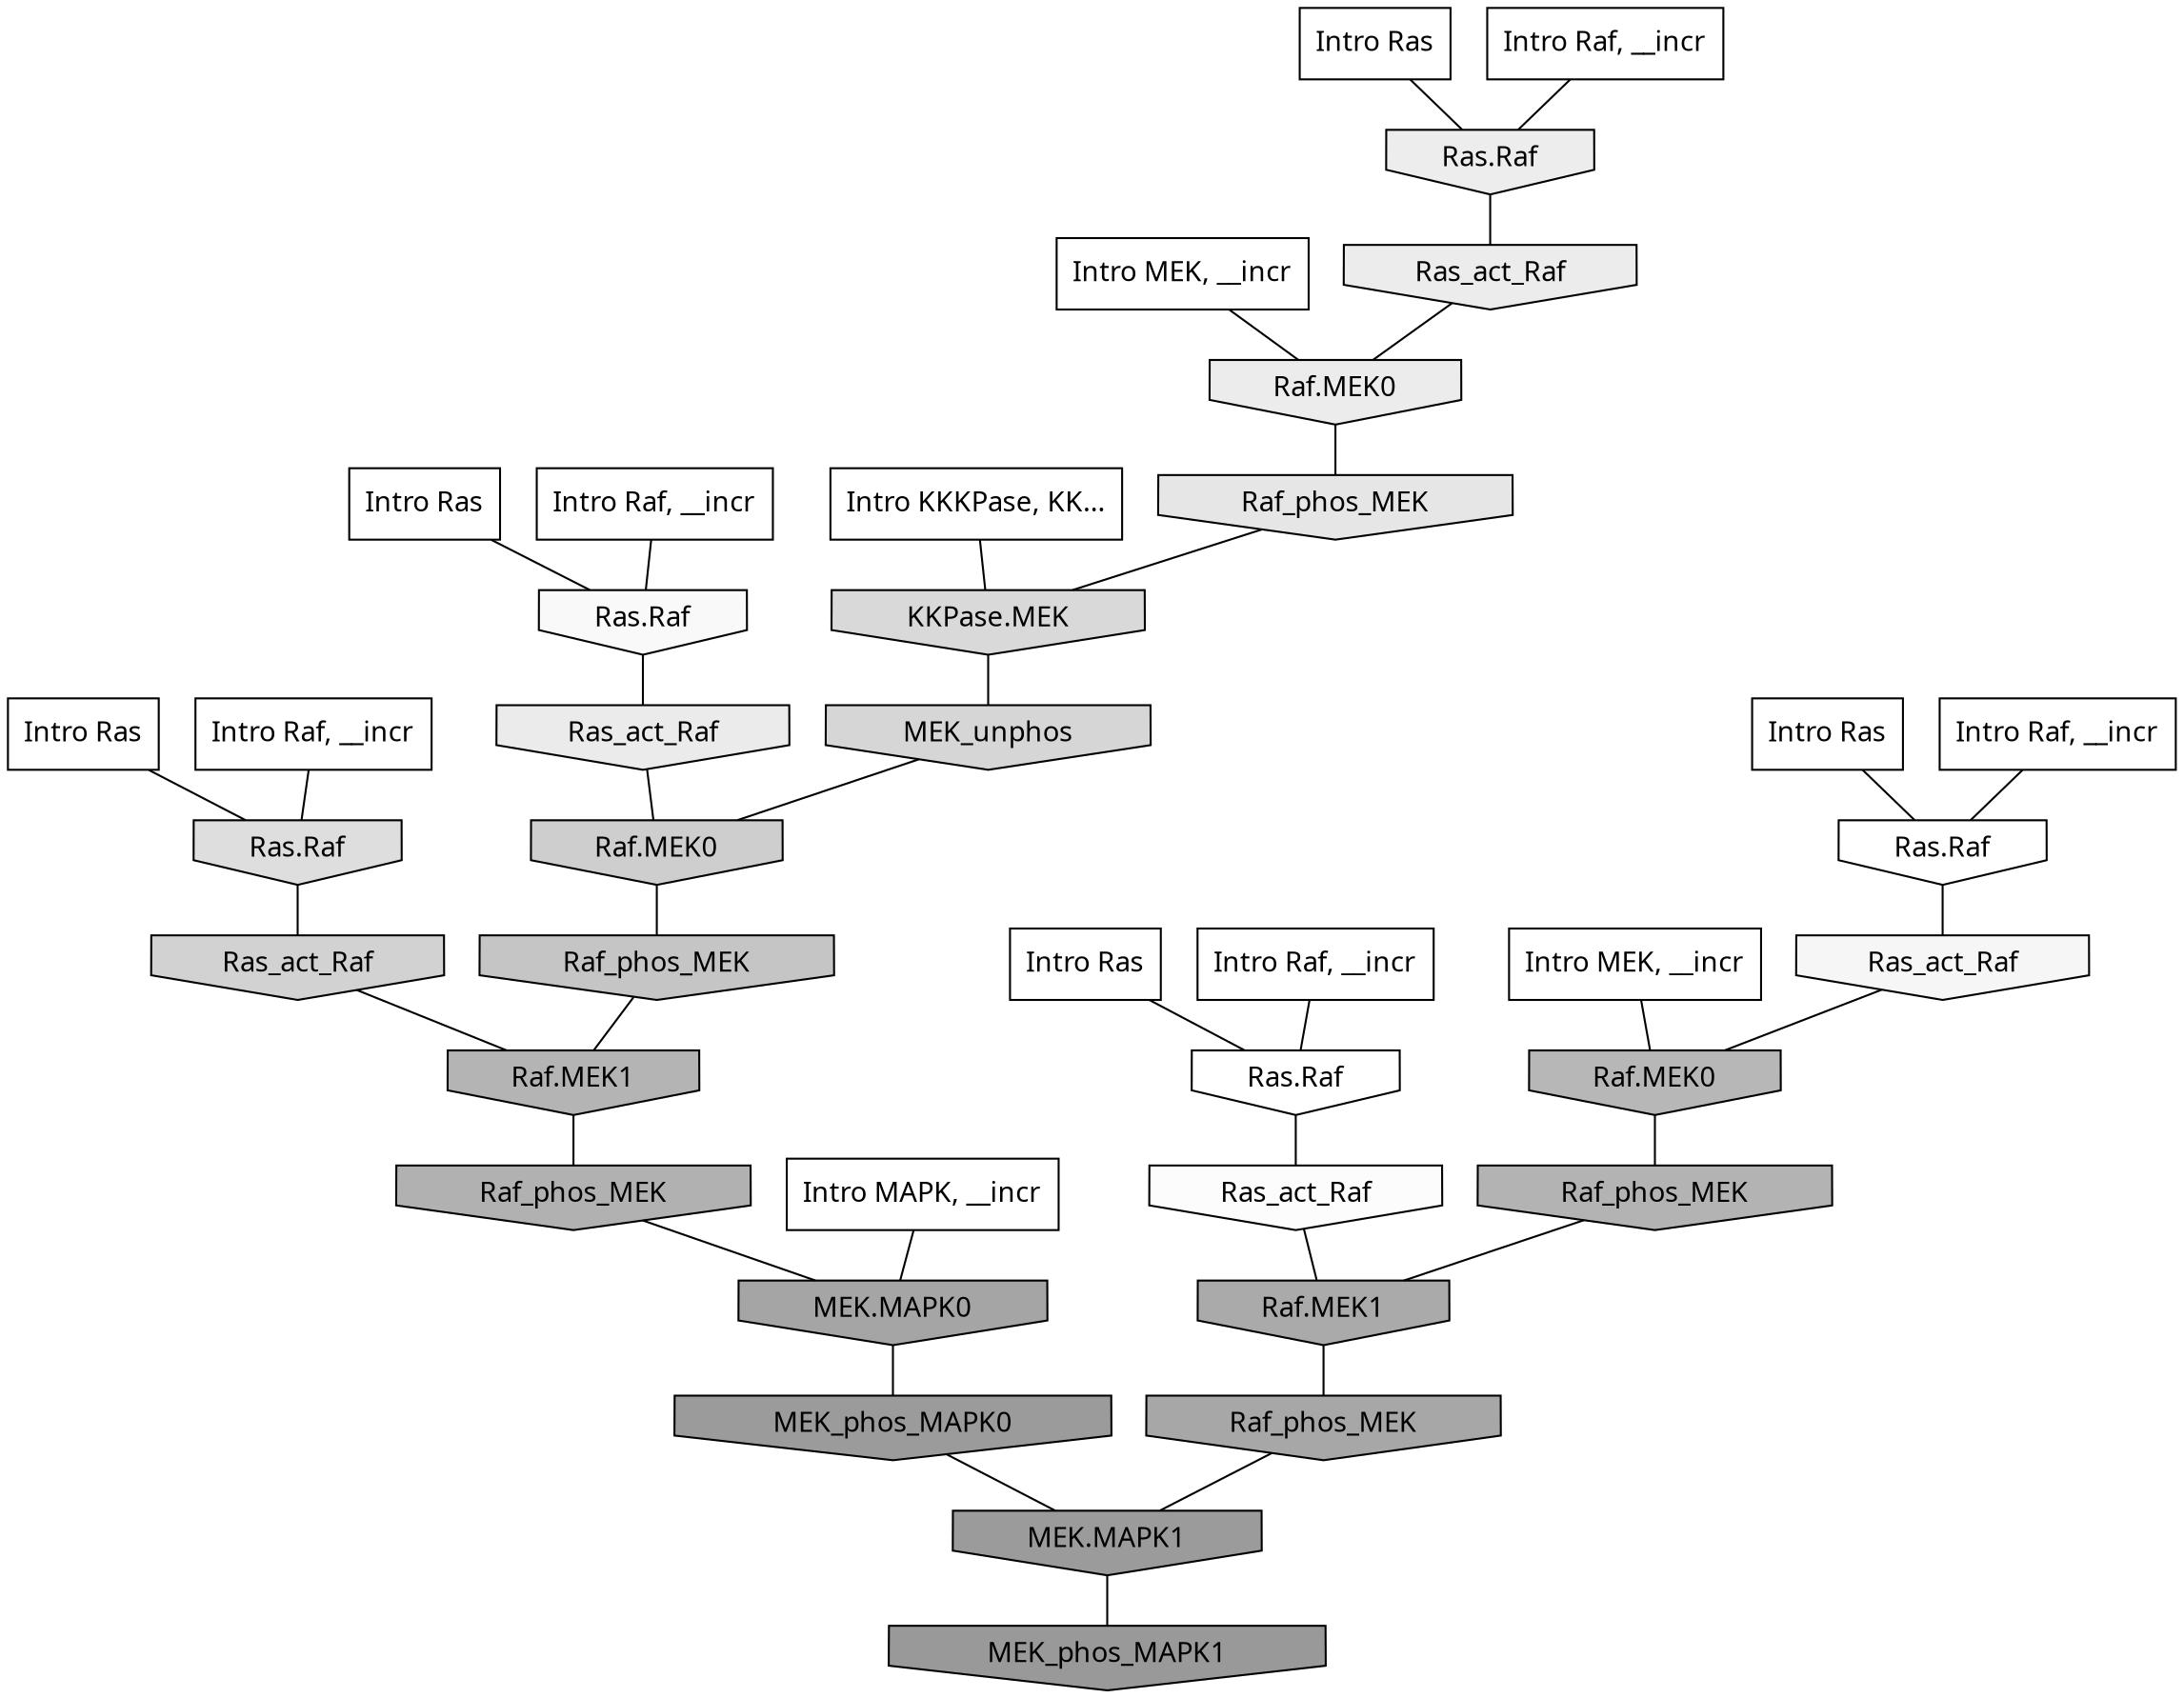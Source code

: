 digraph G{
  rankdir="TB";
  ranksep=0.30;
  node [fontname="CMU Serif"];
  edge [fontname="CMU Serif"];
  
  4 [label="Intro Ras", shape=rectangle, style=filled, fillcolor="0.000 0.000 1.000"]
  
  21 [label="Intro Ras", shape=rectangle, style=filled, fillcolor="0.000 0.000 1.000"]
  
  30 [label="Intro Ras", shape=rectangle, style=filled, fillcolor="0.000 0.000 1.000"]
  
  64 [label="Intro Ras", shape=rectangle, style=filled, fillcolor="0.000 0.000 1.000"]
  
  96 [label="Intro Ras", shape=rectangle, style=filled, fillcolor="0.000 0.000 1.000"]
  
  290 [label="Intro Raf, __incr", shape=rectangle, style=filled, fillcolor="0.000 0.000 1.000"]
  
  476 [label="Intro Raf, __incr", shape=rectangle, style=filled, fillcolor="0.000 0.000 1.000"]
  
  976 [label="Intro Raf, __incr", shape=rectangle, style=filled, fillcolor="0.000 0.000 1.000"]
  
  996 [label="Intro Raf, __incr", shape=rectangle, style=filled, fillcolor="0.000 0.000 1.000"]
  
  1049 [label="Intro Raf, __incr", shape=rectangle, style=filled, fillcolor="0.000 0.000 1.000"]
  
  1129 [label="Intro MEK, __incr", shape=rectangle, style=filled, fillcolor="0.000 0.000 1.000"]
  
  2068 [label="Intro MEK, __incr", shape=rectangle, style=filled, fillcolor="0.000 0.000 1.000"]
  
  2260 [label="Intro MAPK, __incr", shape=rectangle, style=filled, fillcolor="0.000 0.000 1.000"]
  
  3155 [label="Intro KKKPase, KK...", shape=rectangle, style=filled, fillcolor="0.000 0.000 1.000"]
  
  3295 [label="Ras.Raf", shape=invhouse, style=filled, fillcolor="0.000 0.000 1.000"]
  
  3306 [label="Ras.Raf", shape=invhouse, style=filled, fillcolor="0.000 0.000 1.000"]
  
  3392 [label="Ras_act_Raf", shape=invhouse, style=filled, fillcolor="0.000 0.000 0.988"]
  
  3490 [label="Ras.Raf", shape=invhouse, style=filled, fillcolor="0.000 0.000 0.974"]
  
  3569 [label="Ras_act_Raf", shape=invhouse, style=filled, fillcolor="0.000 0.000 0.962"]
  
  4042 [label="Ras.Raf", shape=invhouse, style=filled, fillcolor="0.000 0.000 0.927"]
  
  4067 [label="Ras_act_Raf", shape=invhouse, style=filled, fillcolor="0.000 0.000 0.925"]
  
  4069 [label="Raf.MEK0", shape=invhouse, style=filled, fillcolor="0.000 0.000 0.925"]
  
  4152 [label="Ras_act_Raf", shape=invhouse, style=filled, fillcolor="0.000 0.000 0.920"]
  
  4454 [label="Raf_phos_MEK", shape=invhouse, style=filled, fillcolor="0.000 0.000 0.900"]
  
  4938 [label="Ras.Raf", shape=invhouse, style=filled, fillcolor="0.000 0.000 0.871"]
  
  5341 [label="KKPase.MEK", shape=invhouse, style=filled, fillcolor="0.000 0.000 0.849"]
  
  5529 [label="MEK_unphos", shape=invhouse, style=filled, fillcolor="0.000 0.000 0.838"]
  
  5784 [label="Ras_act_Raf", shape=invhouse, style=filled, fillcolor="0.000 0.000 0.824"]
  
  6102 [label="Raf.MEK0", shape=invhouse, style=filled, fillcolor="0.000 0.000 0.808"]
  
  7071 [label="Raf_phos_MEK", shape=invhouse, style=filled, fillcolor="0.000 0.000 0.772"]
  
  9004 [label="Raf.MEK0", shape=invhouse, style=filled, fillcolor="0.000 0.000 0.715"]
  
  9536 [label="Raf.MEK1", shape=invhouse, style=filled, fillcolor="0.000 0.000 0.704"]
  
  9568 [label="Raf_phos_MEK", shape=invhouse, style=filled, fillcolor="0.000 0.000 0.703"]
  
  10072 [label="Raf_phos_MEK", shape=invhouse, style=filled, fillcolor="0.000 0.000 0.692"]
  
  11406 [label="Raf.MEK1", shape=invhouse, style=filled, fillcolor="0.000 0.000 0.667"]
  
  12136 [label="Raf_phos_MEK", shape=invhouse, style=filled, fillcolor="0.000 0.000 0.655"]
  
  12751 [label="MEK.MAPK0", shape=invhouse, style=filled, fillcolor="0.000 0.000 0.645"]
  
  15362 [label="MEK_phos_MAPK0", shape=invhouse, style=filled, fillcolor="0.000 0.000 0.609"]
  
  15368 [label="MEK.MAPK1", shape=invhouse, style=filled, fillcolor="0.000 0.000 0.608"]
  
  15839 [label="MEK_phos_MAPK1", shape=invhouse, style=filled, fillcolor="0.000 0.000 0.600"]
  
  
  15368 -> 15839 [dir=none, color="0.000 0.000 0.000"] 
  15362 -> 15368 [dir=none, color="0.000 0.000 0.000"] 
  12751 -> 15362 [dir=none, color="0.000 0.000 0.000"] 
  12136 -> 15368 [dir=none, color="0.000 0.000 0.000"] 
  11406 -> 12136 [dir=none, color="0.000 0.000 0.000"] 
  10072 -> 12751 [dir=none, color="0.000 0.000 0.000"] 
  9568 -> 11406 [dir=none, color="0.000 0.000 0.000"] 
  9536 -> 10072 [dir=none, color="0.000 0.000 0.000"] 
  9004 -> 9568 [dir=none, color="0.000 0.000 0.000"] 
  7071 -> 9536 [dir=none, color="0.000 0.000 0.000"] 
  6102 -> 7071 [dir=none, color="0.000 0.000 0.000"] 
  5784 -> 9536 [dir=none, color="0.000 0.000 0.000"] 
  5529 -> 6102 [dir=none, color="0.000 0.000 0.000"] 
  5341 -> 5529 [dir=none, color="0.000 0.000 0.000"] 
  4938 -> 5784 [dir=none, color="0.000 0.000 0.000"] 
  4454 -> 5341 [dir=none, color="0.000 0.000 0.000"] 
  4152 -> 6102 [dir=none, color="0.000 0.000 0.000"] 
  4069 -> 4454 [dir=none, color="0.000 0.000 0.000"] 
  4067 -> 4069 [dir=none, color="0.000 0.000 0.000"] 
  4042 -> 4067 [dir=none, color="0.000 0.000 0.000"] 
  3569 -> 9004 [dir=none, color="0.000 0.000 0.000"] 
  3490 -> 4152 [dir=none, color="0.000 0.000 0.000"] 
  3392 -> 11406 [dir=none, color="0.000 0.000 0.000"] 
  3306 -> 3569 [dir=none, color="0.000 0.000 0.000"] 
  3295 -> 3392 [dir=none, color="0.000 0.000 0.000"] 
  3155 -> 5341 [dir=none, color="0.000 0.000 0.000"] 
  2260 -> 12751 [dir=none, color="0.000 0.000 0.000"] 
  2068 -> 4069 [dir=none, color="0.000 0.000 0.000"] 
  1129 -> 9004 [dir=none, color="0.000 0.000 0.000"] 
  1049 -> 3295 [dir=none, color="0.000 0.000 0.000"] 
  996 -> 4042 [dir=none, color="0.000 0.000 0.000"] 
  976 -> 4938 [dir=none, color="0.000 0.000 0.000"] 
  476 -> 3490 [dir=none, color="0.000 0.000 0.000"] 
  290 -> 3306 [dir=none, color="0.000 0.000 0.000"] 
  96 -> 4042 [dir=none, color="0.000 0.000 0.000"] 
  64 -> 3306 [dir=none, color="0.000 0.000 0.000"] 
  30 -> 3490 [dir=none, color="0.000 0.000 0.000"] 
  21 -> 3295 [dir=none, color="0.000 0.000 0.000"] 
  4 -> 4938 [dir=none, color="0.000 0.000 0.000"] 
  
  }
